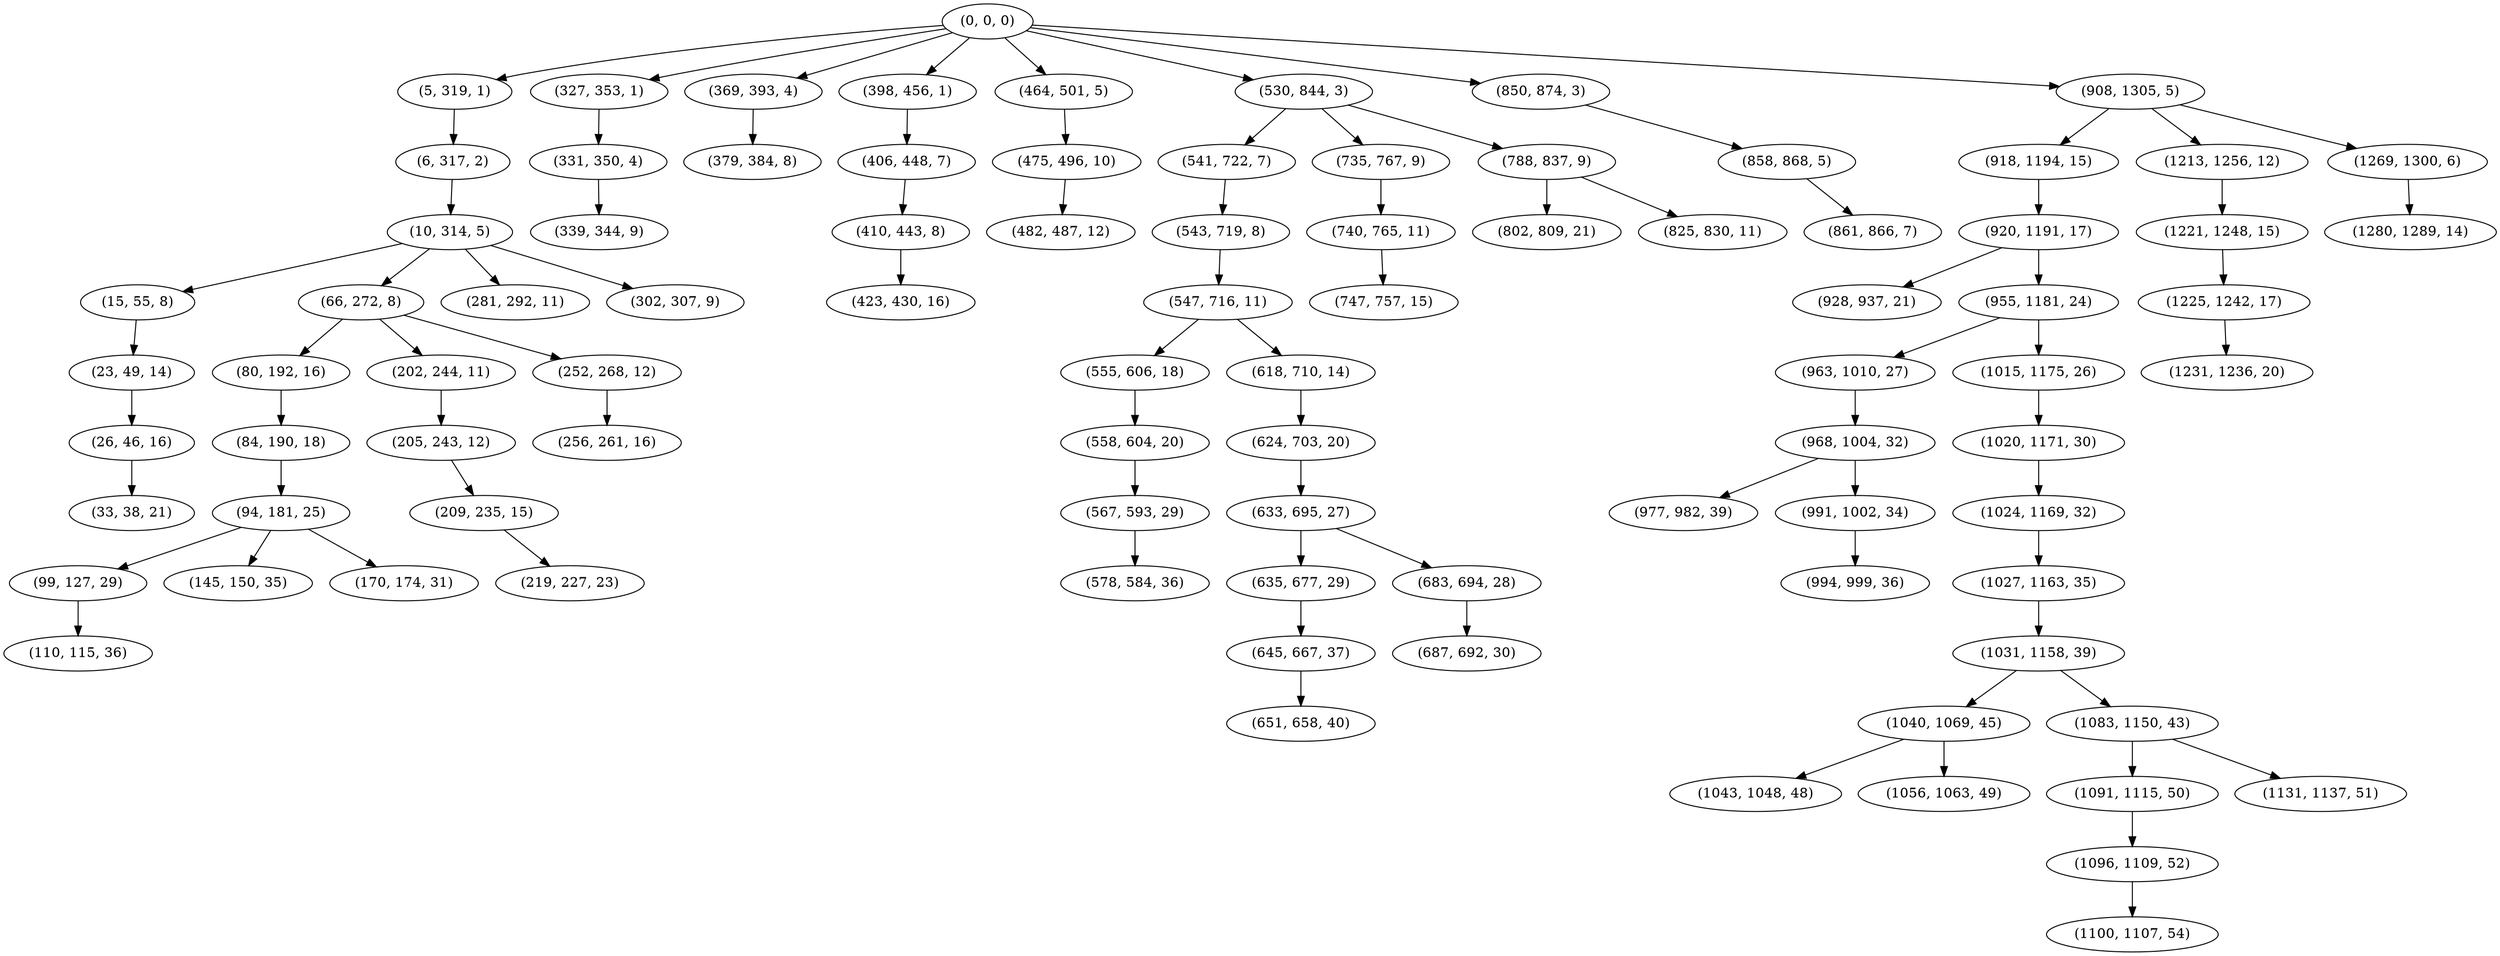 digraph tree {
    "(0, 0, 0)";
    "(5, 319, 1)";
    "(6, 317, 2)";
    "(10, 314, 5)";
    "(15, 55, 8)";
    "(23, 49, 14)";
    "(26, 46, 16)";
    "(33, 38, 21)";
    "(66, 272, 8)";
    "(80, 192, 16)";
    "(84, 190, 18)";
    "(94, 181, 25)";
    "(99, 127, 29)";
    "(110, 115, 36)";
    "(145, 150, 35)";
    "(170, 174, 31)";
    "(202, 244, 11)";
    "(205, 243, 12)";
    "(209, 235, 15)";
    "(219, 227, 23)";
    "(252, 268, 12)";
    "(256, 261, 16)";
    "(281, 292, 11)";
    "(302, 307, 9)";
    "(327, 353, 1)";
    "(331, 350, 4)";
    "(339, 344, 9)";
    "(369, 393, 4)";
    "(379, 384, 8)";
    "(398, 456, 1)";
    "(406, 448, 7)";
    "(410, 443, 8)";
    "(423, 430, 16)";
    "(464, 501, 5)";
    "(475, 496, 10)";
    "(482, 487, 12)";
    "(530, 844, 3)";
    "(541, 722, 7)";
    "(543, 719, 8)";
    "(547, 716, 11)";
    "(555, 606, 18)";
    "(558, 604, 20)";
    "(567, 593, 29)";
    "(578, 584, 36)";
    "(618, 710, 14)";
    "(624, 703, 20)";
    "(633, 695, 27)";
    "(635, 677, 29)";
    "(645, 667, 37)";
    "(651, 658, 40)";
    "(683, 694, 28)";
    "(687, 692, 30)";
    "(735, 767, 9)";
    "(740, 765, 11)";
    "(747, 757, 15)";
    "(788, 837, 9)";
    "(802, 809, 21)";
    "(825, 830, 11)";
    "(850, 874, 3)";
    "(858, 868, 5)";
    "(861, 866, 7)";
    "(908, 1305, 5)";
    "(918, 1194, 15)";
    "(920, 1191, 17)";
    "(928, 937, 21)";
    "(955, 1181, 24)";
    "(963, 1010, 27)";
    "(968, 1004, 32)";
    "(977, 982, 39)";
    "(991, 1002, 34)";
    "(994, 999, 36)";
    "(1015, 1175, 26)";
    "(1020, 1171, 30)";
    "(1024, 1169, 32)";
    "(1027, 1163, 35)";
    "(1031, 1158, 39)";
    "(1040, 1069, 45)";
    "(1043, 1048, 48)";
    "(1056, 1063, 49)";
    "(1083, 1150, 43)";
    "(1091, 1115, 50)";
    "(1096, 1109, 52)";
    "(1100, 1107, 54)";
    "(1131, 1137, 51)";
    "(1213, 1256, 12)";
    "(1221, 1248, 15)";
    "(1225, 1242, 17)";
    "(1231, 1236, 20)";
    "(1269, 1300, 6)";
    "(1280, 1289, 14)";
    "(0, 0, 0)" -> "(5, 319, 1)";
    "(0, 0, 0)" -> "(327, 353, 1)";
    "(0, 0, 0)" -> "(369, 393, 4)";
    "(0, 0, 0)" -> "(398, 456, 1)";
    "(0, 0, 0)" -> "(464, 501, 5)";
    "(0, 0, 0)" -> "(530, 844, 3)";
    "(0, 0, 0)" -> "(850, 874, 3)";
    "(0, 0, 0)" -> "(908, 1305, 5)";
    "(5, 319, 1)" -> "(6, 317, 2)";
    "(6, 317, 2)" -> "(10, 314, 5)";
    "(10, 314, 5)" -> "(15, 55, 8)";
    "(10, 314, 5)" -> "(66, 272, 8)";
    "(10, 314, 5)" -> "(281, 292, 11)";
    "(10, 314, 5)" -> "(302, 307, 9)";
    "(15, 55, 8)" -> "(23, 49, 14)";
    "(23, 49, 14)" -> "(26, 46, 16)";
    "(26, 46, 16)" -> "(33, 38, 21)";
    "(66, 272, 8)" -> "(80, 192, 16)";
    "(66, 272, 8)" -> "(202, 244, 11)";
    "(66, 272, 8)" -> "(252, 268, 12)";
    "(80, 192, 16)" -> "(84, 190, 18)";
    "(84, 190, 18)" -> "(94, 181, 25)";
    "(94, 181, 25)" -> "(99, 127, 29)";
    "(94, 181, 25)" -> "(145, 150, 35)";
    "(94, 181, 25)" -> "(170, 174, 31)";
    "(99, 127, 29)" -> "(110, 115, 36)";
    "(202, 244, 11)" -> "(205, 243, 12)";
    "(205, 243, 12)" -> "(209, 235, 15)";
    "(209, 235, 15)" -> "(219, 227, 23)";
    "(252, 268, 12)" -> "(256, 261, 16)";
    "(327, 353, 1)" -> "(331, 350, 4)";
    "(331, 350, 4)" -> "(339, 344, 9)";
    "(369, 393, 4)" -> "(379, 384, 8)";
    "(398, 456, 1)" -> "(406, 448, 7)";
    "(406, 448, 7)" -> "(410, 443, 8)";
    "(410, 443, 8)" -> "(423, 430, 16)";
    "(464, 501, 5)" -> "(475, 496, 10)";
    "(475, 496, 10)" -> "(482, 487, 12)";
    "(530, 844, 3)" -> "(541, 722, 7)";
    "(530, 844, 3)" -> "(735, 767, 9)";
    "(530, 844, 3)" -> "(788, 837, 9)";
    "(541, 722, 7)" -> "(543, 719, 8)";
    "(543, 719, 8)" -> "(547, 716, 11)";
    "(547, 716, 11)" -> "(555, 606, 18)";
    "(547, 716, 11)" -> "(618, 710, 14)";
    "(555, 606, 18)" -> "(558, 604, 20)";
    "(558, 604, 20)" -> "(567, 593, 29)";
    "(567, 593, 29)" -> "(578, 584, 36)";
    "(618, 710, 14)" -> "(624, 703, 20)";
    "(624, 703, 20)" -> "(633, 695, 27)";
    "(633, 695, 27)" -> "(635, 677, 29)";
    "(633, 695, 27)" -> "(683, 694, 28)";
    "(635, 677, 29)" -> "(645, 667, 37)";
    "(645, 667, 37)" -> "(651, 658, 40)";
    "(683, 694, 28)" -> "(687, 692, 30)";
    "(735, 767, 9)" -> "(740, 765, 11)";
    "(740, 765, 11)" -> "(747, 757, 15)";
    "(788, 837, 9)" -> "(802, 809, 21)";
    "(788, 837, 9)" -> "(825, 830, 11)";
    "(850, 874, 3)" -> "(858, 868, 5)";
    "(858, 868, 5)" -> "(861, 866, 7)";
    "(908, 1305, 5)" -> "(918, 1194, 15)";
    "(908, 1305, 5)" -> "(1213, 1256, 12)";
    "(908, 1305, 5)" -> "(1269, 1300, 6)";
    "(918, 1194, 15)" -> "(920, 1191, 17)";
    "(920, 1191, 17)" -> "(928, 937, 21)";
    "(920, 1191, 17)" -> "(955, 1181, 24)";
    "(955, 1181, 24)" -> "(963, 1010, 27)";
    "(955, 1181, 24)" -> "(1015, 1175, 26)";
    "(963, 1010, 27)" -> "(968, 1004, 32)";
    "(968, 1004, 32)" -> "(977, 982, 39)";
    "(968, 1004, 32)" -> "(991, 1002, 34)";
    "(991, 1002, 34)" -> "(994, 999, 36)";
    "(1015, 1175, 26)" -> "(1020, 1171, 30)";
    "(1020, 1171, 30)" -> "(1024, 1169, 32)";
    "(1024, 1169, 32)" -> "(1027, 1163, 35)";
    "(1027, 1163, 35)" -> "(1031, 1158, 39)";
    "(1031, 1158, 39)" -> "(1040, 1069, 45)";
    "(1031, 1158, 39)" -> "(1083, 1150, 43)";
    "(1040, 1069, 45)" -> "(1043, 1048, 48)";
    "(1040, 1069, 45)" -> "(1056, 1063, 49)";
    "(1083, 1150, 43)" -> "(1091, 1115, 50)";
    "(1083, 1150, 43)" -> "(1131, 1137, 51)";
    "(1091, 1115, 50)" -> "(1096, 1109, 52)";
    "(1096, 1109, 52)" -> "(1100, 1107, 54)";
    "(1213, 1256, 12)" -> "(1221, 1248, 15)";
    "(1221, 1248, 15)" -> "(1225, 1242, 17)";
    "(1225, 1242, 17)" -> "(1231, 1236, 20)";
    "(1269, 1300, 6)" -> "(1280, 1289, 14)";
}
